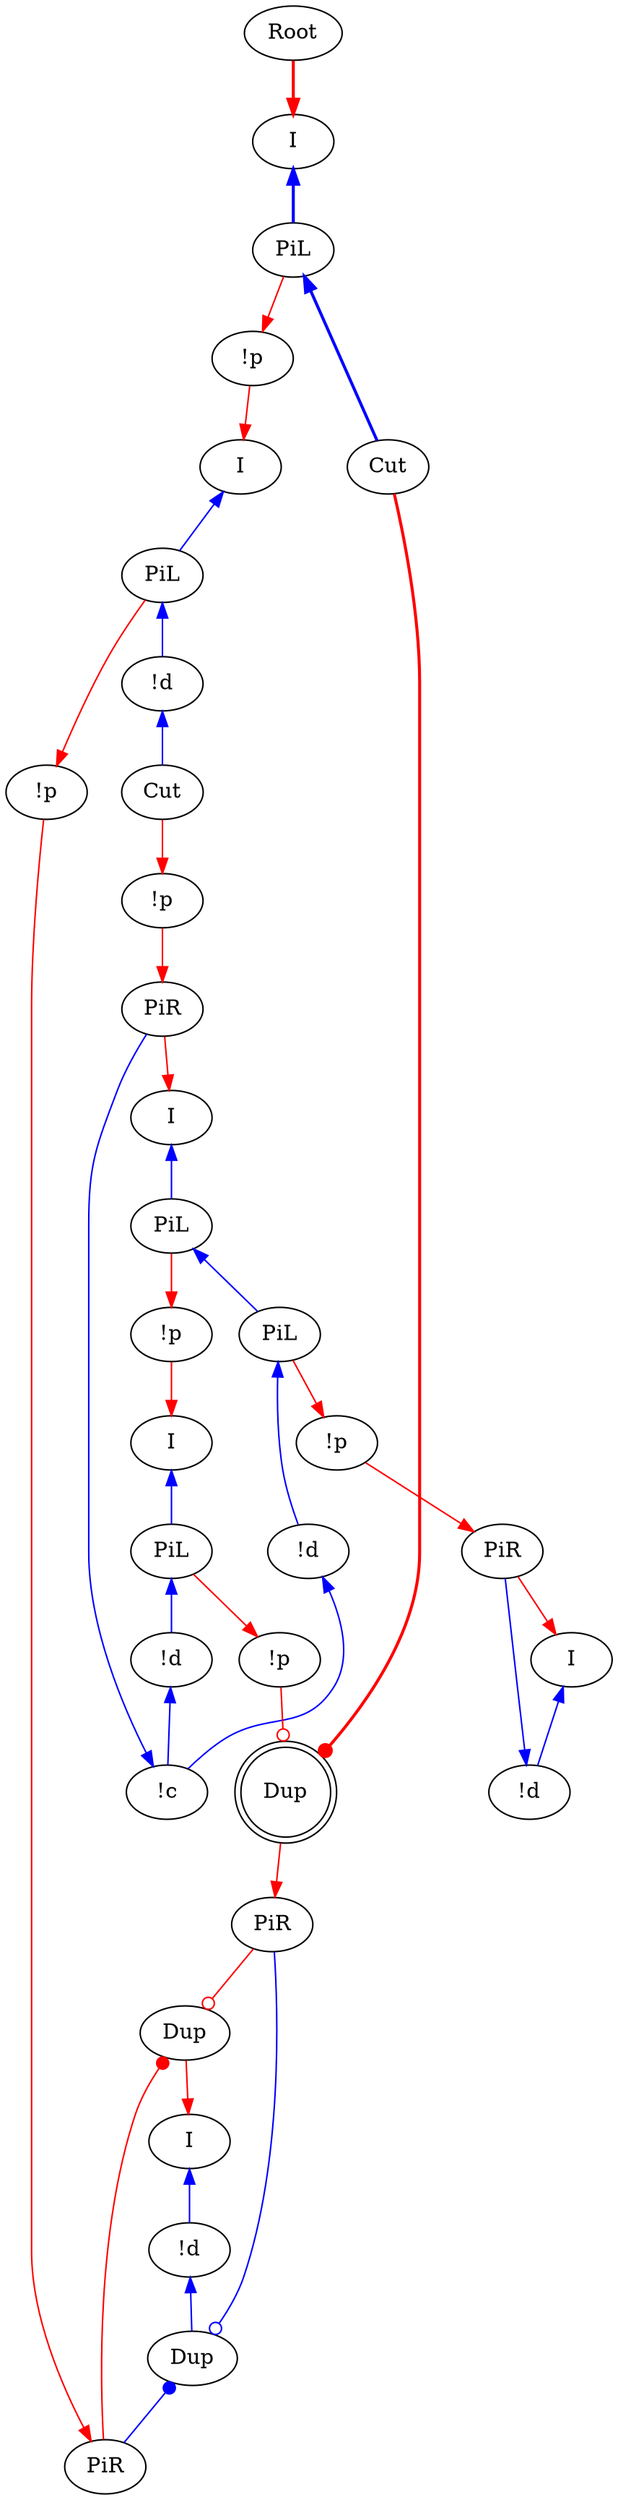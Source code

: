 digraph {
"Root0" [label="Root"]
"I0" [label="I"]
"!p0" [label="!p"]
"Cut0" [label="Cut"]
"PiR0" [label="PiR"]
"!c0" [label="!c"]
"!d0" [label="!d"]
"PiL0" [label="PiL"]
"PiL1" [label="PiL"]
"I1" [label="I"]
"!d1" [label="!d"]
"I2" [label="I"]
"!p1" [label="!p"]
"PiR1" [label="PiR"]
"!d2" [label="!d"]
"I3" [label="I"]
"!p2" [label="!p"]
"!p3" [label="!p"]
"!d3" [label="!d"]
"PiL2" [label="PiL"]
"I4" [label="I"]
"!d4" [label="!d"]
"PiL3" [label="PiL"]
"I5" [label="I"]
"PiL4" [label="PiL"]
"!p4" [label="!p"]
"!p5" [label="!p"]
"Dup2_0" [label="Dup",shape=doublecircle]
"Cut1" [label="Cut"]
"PiR2" [label="PiR"]
"PiR3" [label="PiR"]
"Dup3_0" [label="Dup"]
"Dup3_1" [label="Dup"]
"PiL2" -> "!p4"[color=red,tooltip="e100"]
"PiL3" -> "!d4"[color=blue,tooltip="e103",dir=back]
"I5" -> "PiL3"[color=blue,tooltip="e105",dir=back]
"PiL3" -> "!p5"[color=red,tooltip="e107"]
"!p4" -> "PiR2"[color=red,tooltip="e108"]
"Dup2_0" -> "PiR3"[color=red,tooltip="e109"]
"Cut1" -> "Dup2_0"[color=red,tooltip="e110",arrowhead=dot,penwidth=2]
"!p5" -> "Dup2_0"[color=red,tooltip="e111",arrowhead=odot]
"Dup3_0" -> "PiR2"[color=blue,tooltip="e112",arrowtail=dot,dir=back]
"Dup3_0" -> "PiR3"[color=blue,tooltip="e113",arrowtail=odot,dir=back]
"PiR2" -> "Dup3_1"[color=red,tooltip="e114",arrowhead=dot]
"PiR3" -> "Dup3_1"[color=red,tooltip="e115",arrowhead=odot]
"!d3" -> "Cut0"[color=blue,tooltip="e23",dir=back]
"I0" -> "PiL4"[color=blue,tooltip="e32",penwidth=2,dir=back]
"PiL4" -> "!p2"[color=red,tooltip="e34"]
"Cut0" -> "!p0"[color=red,tooltip="e37"]
"!p0" -> "PiR0"[color=red,tooltip="e39"]
"!c0" -> "PiR0"[color=blue,tooltip="e41",dir=back]
"PiR0" -> "I1"[color=red,tooltip="e43"]
"!d0" -> "!c0"[color=blue,tooltip="e46",dir=back]
"!d4" -> "!c0"[color=blue,tooltip="e47",dir=back]
"PiL0" -> "!d0"[color=blue,tooltip="e49",dir=back]
"PiL1" -> "PiL0"[color=blue,tooltip="e51",dir=back]
"PiL0" -> "!p1"[color=red,tooltip="e53"]
"I1" -> "PiL1"[color=blue,tooltip="e55",dir=back]
"PiL1" -> "!p3"[color=red,tooltip="e57"]
"!d1" -> "Dup3_0"[color=blue,tooltip="e67",dir=back]
"Dup3_1" -> "I2"[color=red,tooltip="e69"]
"I2" -> "!d1"[color=blue,tooltip="e79",dir=back]
"PiL4" -> "Cut1"[color=blue,tooltip="e83",penwidth=2,dir=back]
"!p1" -> "PiR1"[color=red,tooltip="e85"]
"!d2" -> "PiR1"[color=blue,tooltip="e87",dir=back]
"PiR1" -> "I3"[color=red,tooltip="e89"]
"I3" -> "!d2"[color=blue,tooltip="e91",dir=back]
"!p2" -> "I4"[color=red,tooltip="e92"]
"!p3" -> "I5"[color=red,tooltip="e95"]
"PiL2" -> "!d3"[color=blue,tooltip="e96",dir=back]
"I4" -> "PiL2"[color=blue,tooltip="e98",dir=back]
"Root0" -> "I0"[color=red,tooltip="rettop",penwidth=2]
}
